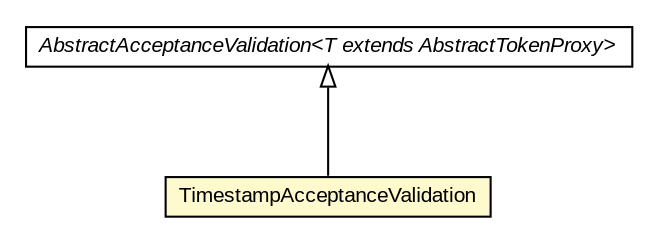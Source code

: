 #!/usr/local/bin/dot
#
# Class diagram 
# Generated by UMLGraph version R5_6-24-gf6e263 (http://www.umlgraph.org/)
#

digraph G {
	edge [fontname="arial",fontsize=10,labelfontname="arial",labelfontsize=10];
	node [fontname="arial",fontsize=10,shape=plaintext];
	nodesep=0.25;
	ranksep=0.5;
	// eu.europa.esig.dss.validation.process.bbb.sav.TimestampAcceptanceValidation
	c715953 [label=<<table title="eu.europa.esig.dss.validation.process.bbb.sav.TimestampAcceptanceValidation" border="0" cellborder="1" cellspacing="0" cellpadding="2" port="p" bgcolor="lemonChiffon" href="./TimestampAcceptanceValidation.html">
		<tr><td><table border="0" cellspacing="0" cellpadding="1">
<tr><td align="center" balign="center"> TimestampAcceptanceValidation </td></tr>
		</table></td></tr>
		</table>>, URL="./TimestampAcceptanceValidation.html", fontname="arial", fontcolor="black", fontsize=10.0];
	// eu.europa.esig.dss.validation.process.bbb.sav.AbstractAcceptanceValidation<T extends eu.europa.esig.dss.validation.reports.wrapper.AbstractTokenProxy>
	c715956 [label=<<table title="eu.europa.esig.dss.validation.process.bbb.sav.AbstractAcceptanceValidation" border="0" cellborder="1" cellspacing="0" cellpadding="2" port="p" href="./AbstractAcceptanceValidation.html">
		<tr><td><table border="0" cellspacing="0" cellpadding="1">
<tr><td align="center" balign="center"><font face="arial italic"> AbstractAcceptanceValidation&lt;T extends AbstractTokenProxy&gt; </font></td></tr>
		</table></td></tr>
		</table>>, URL="./AbstractAcceptanceValidation.html", fontname="arial", fontcolor="black", fontsize=10.0];
	//eu.europa.esig.dss.validation.process.bbb.sav.TimestampAcceptanceValidation extends eu.europa.esig.dss.validation.process.bbb.sav.AbstractAcceptanceValidation<eu.europa.esig.dss.validation.reports.wrapper.TimestampWrapper>
	c715956:p -> c715953:p [dir=back,arrowtail=empty];
}

